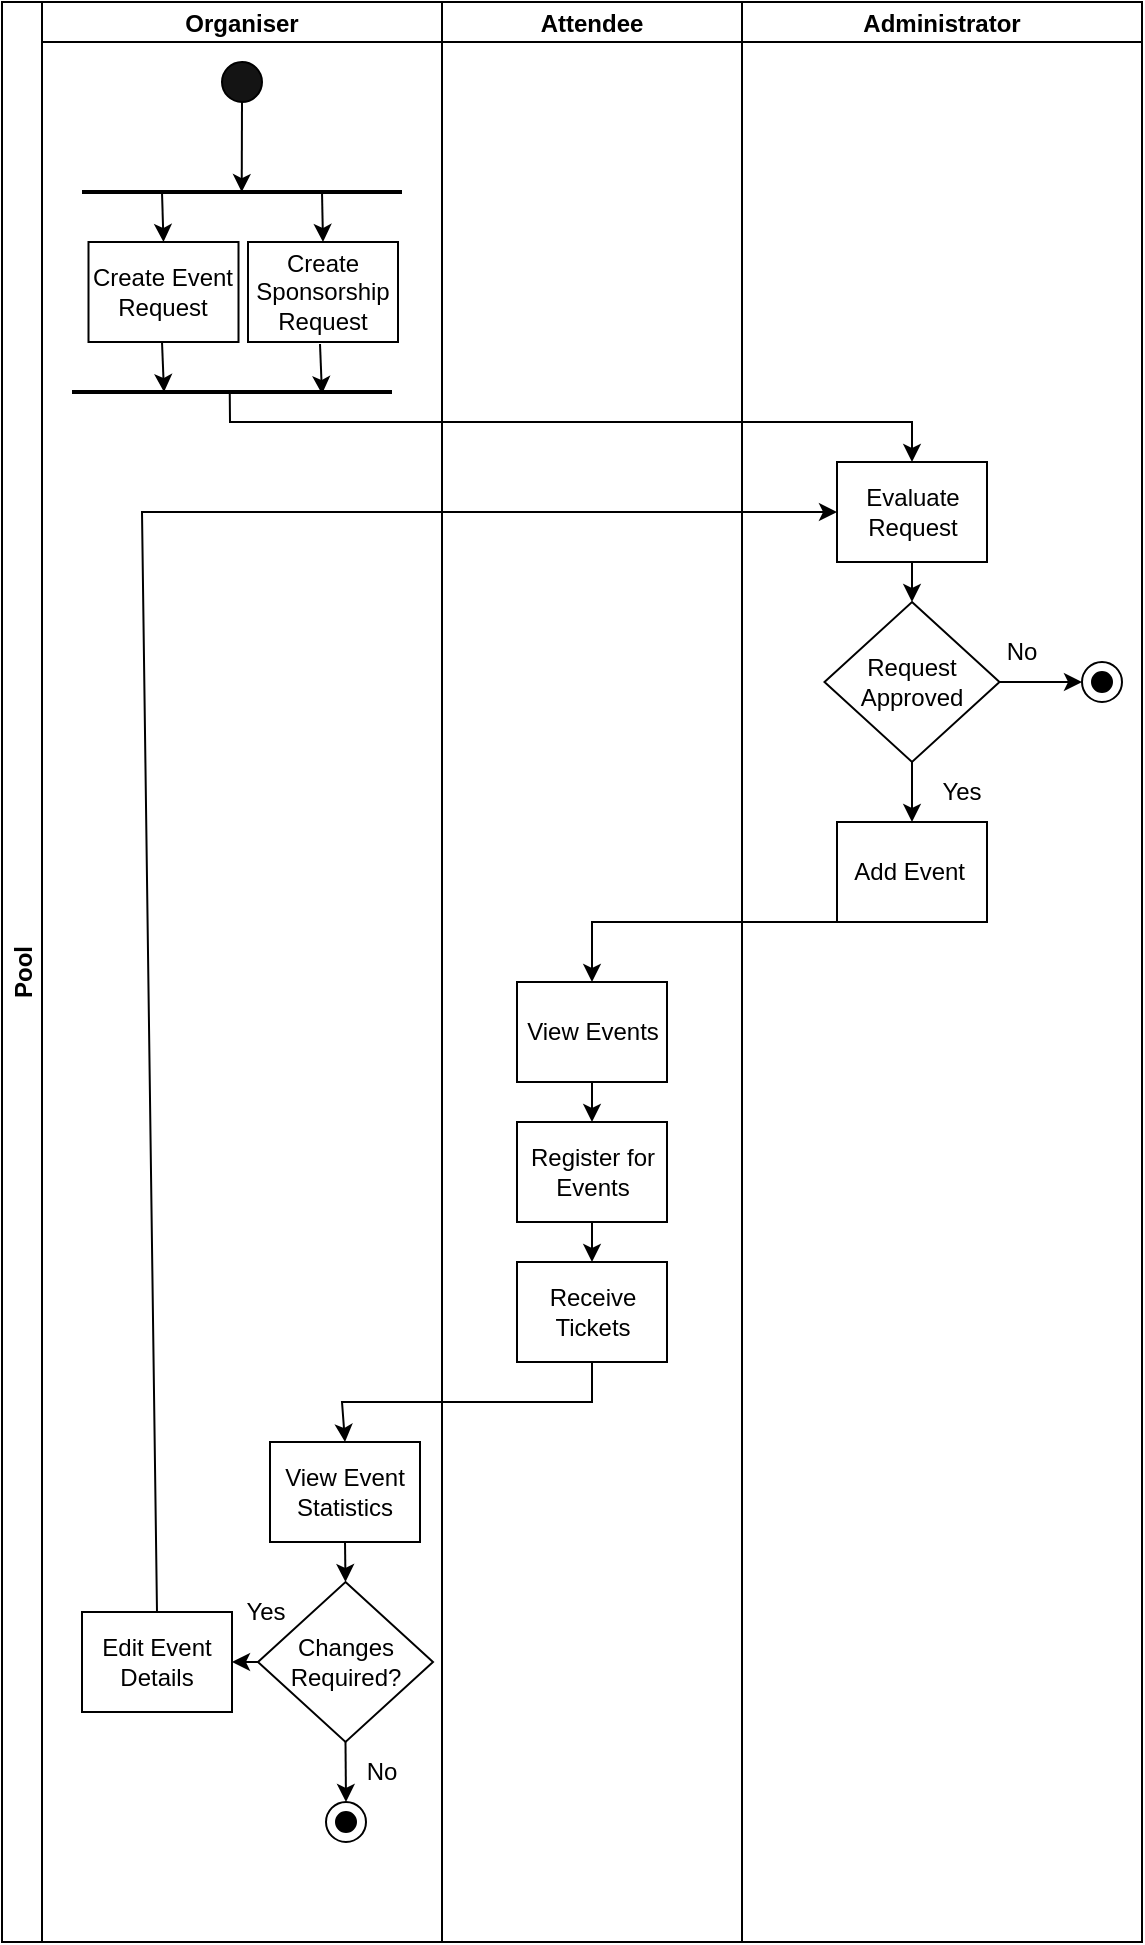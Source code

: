 <mxfile version="24.8.3">
  <diagram id="prtHgNgQTEPvFCAcTncT" name="Page-1">
    <mxGraphModel dx="1208" dy="1208" grid="1" gridSize="10" guides="1" tooltips="1" connect="1" arrows="1" fold="1" page="1" pageScale="1" pageWidth="827" pageHeight="1169" math="0" shadow="0">
      <root>
        <mxCell id="0" />
        <mxCell id="1" parent="0" />
        <mxCell id="6g5Oj7xujyC1Iia1pv8V-36" value="Pool" style="swimlane;childLayout=stackLayout;resizeParent=1;resizeParentMax=0;startSize=20;horizontal=0;horizontalStack=1;" vertex="1" parent="1">
          <mxGeometry x="870" y="190" width="570" height="970" as="geometry" />
        </mxCell>
        <mxCell id="6g5Oj7xujyC1Iia1pv8V-37" value="Organiser" style="swimlane;startSize=20;" vertex="1" parent="6g5Oj7xujyC1Iia1pv8V-36">
          <mxGeometry x="20" width="200" height="970" as="geometry">
            <mxRectangle x="20" width="40" height="480" as="alternateBounds" />
          </mxGeometry>
        </mxCell>
        <mxCell id="6g5Oj7xujyC1Iia1pv8V-40" value="" style="ellipse;whiteSpace=wrap;html=1;fillColor=#141414;" vertex="1" parent="6g5Oj7xujyC1Iia1pv8V-37">
          <mxGeometry x="90" y="30" width="20" height="20" as="geometry" />
        </mxCell>
        <mxCell id="6g5Oj7xujyC1Iia1pv8V-45" value="" style="endArrow=classic;html=1;rounded=0;exitX=0.5;exitY=1;exitDx=0;exitDy=0;entryX=0.499;entryY=0.504;entryDx=0;entryDy=0;entryPerimeter=0;" edge="1" parent="6g5Oj7xujyC1Iia1pv8V-37" source="6g5Oj7xujyC1Iia1pv8V-40">
          <mxGeometry width="50" height="50" relative="1" as="geometry">
            <mxPoint x="-210" y="260" as="sourcePoint" />
            <mxPoint x="99.86" y="95.04" as="targetPoint" />
          </mxGeometry>
        </mxCell>
        <mxCell id="6g5Oj7xujyC1Iia1pv8V-62" value="Create Sponsorship Request" style="rounded=0;whiteSpace=wrap;html=1;fontFamily=Helvetica;fontSize=12;fontColor=#000000;align=center;" vertex="1" parent="6g5Oj7xujyC1Iia1pv8V-37">
          <mxGeometry x="103" y="120" width="75" height="50" as="geometry" />
        </mxCell>
        <mxCell id="6g5Oj7xujyC1Iia1pv8V-46" value="Create Event Request" style="rounded=0;whiteSpace=wrap;html=1;fontFamily=Helvetica;fontSize=12;fontColor=#000000;align=center;" vertex="1" parent="6g5Oj7xujyC1Iia1pv8V-37">
          <mxGeometry x="23.25" y="120" width="75" height="50" as="geometry" />
        </mxCell>
        <mxCell id="6g5Oj7xujyC1Iia1pv8V-63" value="" style="line;strokeWidth=2;html=1;" vertex="1" parent="6g5Oj7xujyC1Iia1pv8V-37">
          <mxGeometry x="20" y="90" width="160" height="10" as="geometry" />
        </mxCell>
        <mxCell id="6g5Oj7xujyC1Iia1pv8V-64" value="" style="line;strokeWidth=2;html=1;" vertex="1" parent="6g5Oj7xujyC1Iia1pv8V-37">
          <mxGeometry x="15" y="190" width="160" height="10" as="geometry" />
        </mxCell>
        <mxCell id="6g5Oj7xujyC1Iia1pv8V-69" value="View Event Statistics" style="rounded=0;whiteSpace=wrap;html=1;fontFamily=Helvetica;fontSize=12;fontColor=#000000;align=center;" vertex="1" parent="6g5Oj7xujyC1Iia1pv8V-37">
          <mxGeometry x="114" y="720" width="75" height="50" as="geometry" />
        </mxCell>
        <mxCell id="6g5Oj7xujyC1Iia1pv8V-72" value="Changes Required?" style="rhombus;whiteSpace=wrap;html=1;" vertex="1" parent="6g5Oj7xujyC1Iia1pv8V-37">
          <mxGeometry x="108" y="790" width="87.5" height="80" as="geometry" />
        </mxCell>
        <mxCell id="6g5Oj7xujyC1Iia1pv8V-73" value="Edit Event Details" style="rounded=0;whiteSpace=wrap;html=1;fontFamily=Helvetica;fontSize=12;fontColor=#000000;align=center;" vertex="1" parent="6g5Oj7xujyC1Iia1pv8V-37">
          <mxGeometry x="20" y="805" width="75" height="50" as="geometry" />
        </mxCell>
        <mxCell id="6g5Oj7xujyC1Iia1pv8V-92" value="" style="endArrow=classic;html=1;rounded=0;exitX=0.25;exitY=0.5;exitDx=0;exitDy=0;exitPerimeter=0;entryX=0.5;entryY=0;entryDx=0;entryDy=0;" edge="1" parent="6g5Oj7xujyC1Iia1pv8V-37" source="6g5Oj7xujyC1Iia1pv8V-63" target="6g5Oj7xujyC1Iia1pv8V-46">
          <mxGeometry width="50" height="50" relative="1" as="geometry">
            <mxPoint x="110" y="250" as="sourcePoint" />
            <mxPoint x="160" y="200" as="targetPoint" />
          </mxGeometry>
        </mxCell>
        <mxCell id="6g5Oj7xujyC1Iia1pv8V-93" value="" style="endArrow=classic;html=1;rounded=0;exitX=0.75;exitY=0.5;exitDx=0;exitDy=0;exitPerimeter=0;entryX=0.5;entryY=0;entryDx=0;entryDy=0;" edge="1" parent="6g5Oj7xujyC1Iia1pv8V-37" source="6g5Oj7xujyC1Iia1pv8V-63" target="6g5Oj7xujyC1Iia1pv8V-62">
          <mxGeometry width="50" height="50" relative="1" as="geometry">
            <mxPoint x="110" y="250" as="sourcePoint" />
            <mxPoint x="160" y="200" as="targetPoint" />
          </mxGeometry>
        </mxCell>
        <mxCell id="6g5Oj7xujyC1Iia1pv8V-101" value="" style="group" vertex="1" connectable="0" parent="6g5Oj7xujyC1Iia1pv8V-37">
          <mxGeometry x="142" y="900" width="20" height="20" as="geometry" />
        </mxCell>
        <mxCell id="6g5Oj7xujyC1Iia1pv8V-102" value="" style="ellipse;whiteSpace=wrap;html=1;aspect=fixed;" vertex="1" parent="6g5Oj7xujyC1Iia1pv8V-101">
          <mxGeometry width="20" height="20" as="geometry" />
        </mxCell>
        <mxCell id="6g5Oj7xujyC1Iia1pv8V-103" value="&lt;span style=&quot;color: rgba(0, 0, 0, 0); font-family: monospace; font-size: 0px; text-align: start; text-wrap-mode: nowrap;&quot;&gt;%3CmxGraphModel%3E%3Croot%3E%3CmxCell%20id%3D%220%22%2F%3E%3CmxCell%20id%3D%221%22%20parent%3D%220%22%2F%3E%3CmxCell%20id%3D%222%22%20value%3D%22%22%20style%3D%22endArrow%3Dclassic%3Bhtml%3D1%3Brounded%3D0%3BexitX%3D0.25%3BexitY%3D0.5%3BexitDx%3D0%3BexitDy%3D0%3BexitPerimeter%3D0%3BentryX%3D0.5%3BentryY%3D0%3BentryDx%3D0%3BentryDy%3D0%3B%22%20edge%3D%221%22%20parent%3D%221%22%3E%3CmxGeometry%20width%3D%2250%22%20height%3D%2250%22%20relative%3D%221%22%20as%3D%22geometry%22%3E%3CmxPoint%20x%3D%22950%22%20y%3D%22360%22%20as%3D%22sourcePoint%22%2F%3E%3CmxPoint%20x%3D%22951%22%20y%3D%22385%22%20as%3D%22targetPoint%22%2F%3E%3C%2FmxGeometry%3E%3C%2FmxCell%3E%3C%2Froot%3E%3C%2FmxGraphModel%3E&lt;/span&gt;&lt;span style=&quot;color: rgba(0, 0, 0, 0); font-family: monospace; font-size: 0px; text-align: start; text-wrap-mode: nowrap;&quot;&gt;%3CmxGraphModel%3E%3Croot%3E%3CmxCell%20id%3D%220%22%2F%3E%3CmxCell%20id%3D%221%22%20parent%3D%220%22%2F%3E%3CmxCell%20id%3D%222%22%20value%3D%22%22%20style%3D%22endArrow%3Dclassic%3Bhtml%3D1%3Brounded%3D0%3BexitX%3D0.25%3BexitY%3D0.5%3BexitDx%3D0%3BexitDy%3D0%3BexitPerimeter%3D0%3BentryX%3D0.5%3BentryY%3D0%3BentryDx%3D0%3BentryDy%3D0%3B%22%20edge%3D%221%22%20parent%3D%221%22%3E%3CmxGeometry%20width%3D%2250%22%20height%3D%2250%22%20relative%3D%221%22%20as%3D%22geometry%22%3E%3CmxPoint%20x%3D%22950%22%20y%3D%22360%22%20as%3D%22sourcePoint%22%2F%3E%3CmxPoint%20x%3D%22951%22%20y%3D%22385%22%20as%3D%22targetPoint%22%2F%3E%3C%2FmxGeometry%3E%3C%2FmxCell%3E%3C%2Froot%3E%3C%2FmxGraphModel%3E&lt;/span&gt;" style="ellipse;whiteSpace=wrap;html=1;aspect=fixed;fillColor=#000000;" vertex="1" parent="6g5Oj7xujyC1Iia1pv8V-101">
          <mxGeometry x="5" y="5" width="10" height="10" as="geometry" />
        </mxCell>
        <mxCell id="6g5Oj7xujyC1Iia1pv8V-105" value="" style="endArrow=classic;html=1;rounded=0;exitX=0.5;exitY=1;exitDx=0;exitDy=0;entryX=0.5;entryY=0;entryDx=0;entryDy=0;" edge="1" parent="6g5Oj7xujyC1Iia1pv8V-37" source="6g5Oj7xujyC1Iia1pv8V-72" target="6g5Oj7xujyC1Iia1pv8V-102">
          <mxGeometry width="50" height="50" relative="1" as="geometry">
            <mxPoint x="200" y="940" as="sourcePoint" />
            <mxPoint x="250" y="890" as="targetPoint" />
          </mxGeometry>
        </mxCell>
        <mxCell id="6g5Oj7xujyC1Iia1pv8V-106" value="" style="endArrow=classic;html=1;rounded=0;exitX=0.5;exitY=1;exitDx=0;exitDy=0;entryX=0.5;entryY=0;entryDx=0;entryDy=0;" edge="1" parent="6g5Oj7xujyC1Iia1pv8V-37" source="6g5Oj7xujyC1Iia1pv8V-69" target="6g5Oj7xujyC1Iia1pv8V-72">
          <mxGeometry width="50" height="50" relative="1" as="geometry">
            <mxPoint x="270" y="740" as="sourcePoint" />
            <mxPoint x="320" y="690" as="targetPoint" />
          </mxGeometry>
        </mxCell>
        <mxCell id="6g5Oj7xujyC1Iia1pv8V-109" value="" style="endArrow=classic;html=1;rounded=0;exitX=0;exitY=0.5;exitDx=0;exitDy=0;entryX=1;entryY=0.5;entryDx=0;entryDy=0;" edge="1" parent="6g5Oj7xujyC1Iia1pv8V-37" source="6g5Oj7xujyC1Iia1pv8V-72" target="6g5Oj7xujyC1Iia1pv8V-73">
          <mxGeometry width="50" height="50" relative="1" as="geometry">
            <mxPoint x="270" y="740" as="sourcePoint" />
            <mxPoint x="320" y="690" as="targetPoint" />
          </mxGeometry>
        </mxCell>
        <mxCell id="6g5Oj7xujyC1Iia1pv8V-110" value="No" style="text;html=1;align=center;verticalAlign=middle;whiteSpace=wrap;rounded=0;" vertex="1" parent="6g5Oj7xujyC1Iia1pv8V-37">
          <mxGeometry x="140" y="870" width="60" height="30" as="geometry" />
        </mxCell>
        <mxCell id="6g5Oj7xujyC1Iia1pv8V-114" value="Yes&lt;span style=&quot;color: rgba(0, 0, 0, 0); font-family: monospace; font-size: 0px; text-align: start; text-wrap-mode: nowrap;&quot;&gt;%3CmxGraphModel%3E%3Croot%3E%3CmxCell%20id%3D%220%22%2F%3E%3CmxCell%20id%3D%221%22%20parent%3D%220%22%2F%3E%3CmxCell%20id%3D%222%22%20value%3D%22No%22%20style%3D%22text%3Bhtml%3D1%3Balign%3Dcenter%3BverticalAlign%3Dmiddle%3BwhiteSpace%3Dwrap%3Brounded%3D0%3B%22%20vertex%3D%221%22%20parent%3D%221%22%3E%3CmxGeometry%20x%3D%22972%22%20y%3D%221030%22%20width%3D%2260%22%20height%3D%2230%22%20as%3D%22geometry%22%2F%3E%3C%2FmxCell%3E%3C%2Froot%3E%3C%2FmxGraphModel%3E&lt;/span&gt;" style="text;html=1;align=center;verticalAlign=middle;whiteSpace=wrap;rounded=0;" vertex="1" parent="6g5Oj7xujyC1Iia1pv8V-37">
          <mxGeometry x="82" y="790" width="60" height="30" as="geometry" />
        </mxCell>
        <mxCell id="6g5Oj7xujyC1Iia1pv8V-38" value="Attendee" style="swimlane;startSize=20;" vertex="1" parent="6g5Oj7xujyC1Iia1pv8V-36">
          <mxGeometry x="220" width="150" height="970" as="geometry" />
        </mxCell>
        <mxCell id="6g5Oj7xujyC1Iia1pv8V-50" value="View Events" style="rounded=0;whiteSpace=wrap;html=1;fontFamily=Helvetica;fontSize=12;fontColor=#000000;align=center;" vertex="1" parent="6g5Oj7xujyC1Iia1pv8V-38">
          <mxGeometry x="37.5" y="490" width="75" height="50" as="geometry" />
        </mxCell>
        <mxCell id="6g5Oj7xujyC1Iia1pv8V-51" value="Register for Events" style="rounded=0;whiteSpace=wrap;html=1;fontFamily=Helvetica;fontSize=12;fontColor=#000000;align=center;" vertex="1" parent="6g5Oj7xujyC1Iia1pv8V-38">
          <mxGeometry x="37.5" y="560" width="75" height="50" as="geometry" />
        </mxCell>
        <mxCell id="6g5Oj7xujyC1Iia1pv8V-52" value="Receive Tickets&lt;span style=&quot;color: rgba(0, 0, 0, 0); font-family: monospace; font-size: 0px; text-align: start; text-wrap-mode: nowrap;&quot;&gt;%3CmxGraphModel%3E%3Croot%3E%3CmxCell%20id%3D%220%22%2F%3E%3CmxCell%20id%3D%221%22%20parent%3D%220%22%2F%3E%3CmxCell%20id%3D%222%22%20value%3D%22Register%20for%20Events%22%20style%3D%22rounded%3D0%3BwhiteSpace%3Dwrap%3Bhtml%3D1%3BfontFamily%3DHelvetica%3BfontSize%3D12%3BfontColor%3D%23000000%3Balign%3Dcenter%3B%22%20vertex%3D%221%22%20parent%3D%221%22%3E%3CmxGeometry%20x%3D%221032.5%22%20y%3D%22610%22%20width%3D%2275%22%20height%3D%2250%22%20as%3D%22geometry%22%2F%3E%3C%2FmxCell%3E%3C%2Froot%3E%3C%2FmxGraphModel%3E&lt;/span&gt;" style="rounded=0;whiteSpace=wrap;html=1;fontFamily=Helvetica;fontSize=12;fontColor=#000000;align=center;" vertex="1" parent="6g5Oj7xujyC1Iia1pv8V-38">
          <mxGeometry x="37.5" y="630" width="75" height="50" as="geometry" />
        </mxCell>
        <mxCell id="6g5Oj7xujyC1Iia1pv8V-87" value="" style="endArrow=classic;html=1;rounded=0;exitX=0.5;exitY=1;exitDx=0;exitDy=0;entryX=0.5;entryY=0;entryDx=0;entryDy=0;" edge="1" parent="6g5Oj7xujyC1Iia1pv8V-38" source="6g5Oj7xujyC1Iia1pv8V-50" target="6g5Oj7xujyC1Iia1pv8V-51">
          <mxGeometry width="50" height="50" relative="1" as="geometry">
            <mxPoint x="-70" y="710" as="sourcePoint" />
            <mxPoint x="-20" y="660" as="targetPoint" />
          </mxGeometry>
        </mxCell>
        <mxCell id="6g5Oj7xujyC1Iia1pv8V-88" value="" style="endArrow=classic;html=1;rounded=0;exitX=0.5;exitY=1;exitDx=0;exitDy=0;entryX=0.5;entryY=0;entryDx=0;entryDy=0;" edge="1" parent="6g5Oj7xujyC1Iia1pv8V-38" source="6g5Oj7xujyC1Iia1pv8V-51" target="6g5Oj7xujyC1Iia1pv8V-52">
          <mxGeometry width="50" height="50" relative="1" as="geometry">
            <mxPoint x="-70" y="710" as="sourcePoint" />
            <mxPoint x="-20" y="660" as="targetPoint" />
          </mxGeometry>
        </mxCell>
        <mxCell id="6g5Oj7xujyC1Iia1pv8V-77" value="" style="endArrow=classic;html=1;rounded=0;exitX=0.493;exitY=0.556;exitDx=0;exitDy=0;exitPerimeter=0;entryX=0.5;entryY=0;entryDx=0;entryDy=0;" edge="1" parent="6g5Oj7xujyC1Iia1pv8V-36" source="6g5Oj7xujyC1Iia1pv8V-64" target="6g5Oj7xujyC1Iia1pv8V-48">
          <mxGeometry width="50" height="50" relative="1" as="geometry">
            <mxPoint x="210" y="280" as="sourcePoint" />
            <mxPoint x="260" y="230" as="targetPoint" />
            <Array as="points">
              <mxPoint x="114" y="210" />
              <mxPoint x="455" y="210" />
            </Array>
          </mxGeometry>
        </mxCell>
        <mxCell id="6g5Oj7xujyC1Iia1pv8V-39" value="Administrator" style="swimlane;startSize=20;" vertex="1" parent="6g5Oj7xujyC1Iia1pv8V-36">
          <mxGeometry x="370" width="200" height="970" as="geometry" />
        </mxCell>
        <mxCell id="6g5Oj7xujyC1Iia1pv8V-48" value="Evaluate Request" style="rounded=0;whiteSpace=wrap;html=1;fontFamily=Helvetica;fontSize=12;fontColor=#000000;align=center;" vertex="1" parent="6g5Oj7xujyC1Iia1pv8V-39">
          <mxGeometry x="47.5" y="230" width="75" height="50" as="geometry" />
        </mxCell>
        <mxCell id="6g5Oj7xujyC1Iia1pv8V-66" value="Add Event&amp;nbsp;" style="rounded=0;whiteSpace=wrap;html=1;fontFamily=Helvetica;fontSize=12;fontColor=#000000;align=center;" vertex="1" parent="6g5Oj7xujyC1Iia1pv8V-39">
          <mxGeometry x="47.5" y="410" width="75" height="50" as="geometry" />
        </mxCell>
        <mxCell id="6g5Oj7xujyC1Iia1pv8V-75" value="Request Approved" style="rhombus;whiteSpace=wrap;html=1;" vertex="1" parent="6g5Oj7xujyC1Iia1pv8V-39">
          <mxGeometry x="41.25" y="300" width="87.5" height="80" as="geometry" />
        </mxCell>
        <mxCell id="6g5Oj7xujyC1Iia1pv8V-78" value="" style="endArrow=classic;html=1;rounded=0;exitX=0.5;exitY=1;exitDx=0;exitDy=0;entryX=0.5;entryY=0;entryDx=0;entryDy=0;" edge="1" parent="6g5Oj7xujyC1Iia1pv8V-39" source="6g5Oj7xujyC1Iia1pv8V-48" target="6g5Oj7xujyC1Iia1pv8V-75">
          <mxGeometry width="50" height="50" relative="1" as="geometry">
            <mxPoint x="-80" y="360" as="sourcePoint" />
            <mxPoint x="-30" y="310" as="targetPoint" />
          </mxGeometry>
        </mxCell>
        <mxCell id="6g5Oj7xujyC1Iia1pv8V-82" value="" style="group" vertex="1" connectable="0" parent="6g5Oj7xujyC1Iia1pv8V-39">
          <mxGeometry x="170" y="330" width="20" height="20" as="geometry" />
        </mxCell>
        <mxCell id="6g5Oj7xujyC1Iia1pv8V-81" value="" style="ellipse;whiteSpace=wrap;html=1;aspect=fixed;" vertex="1" parent="6g5Oj7xujyC1Iia1pv8V-82">
          <mxGeometry width="20" height="20" as="geometry" />
        </mxCell>
        <mxCell id="6g5Oj7xujyC1Iia1pv8V-80" value="&lt;span style=&quot;color: rgba(0, 0, 0, 0); font-family: monospace; font-size: 0px; text-align: start; text-wrap-mode: nowrap;&quot;&gt;%3CmxGraphModel%3E%3Croot%3E%3CmxCell%20id%3D%220%22%2F%3E%3CmxCell%20id%3D%221%22%20parent%3D%220%22%2F%3E%3CmxCell%20id%3D%222%22%20value%3D%22%22%20style%3D%22endArrow%3Dclassic%3Bhtml%3D1%3Brounded%3D0%3BexitX%3D0.25%3BexitY%3D0.5%3BexitDx%3D0%3BexitDy%3D0%3BexitPerimeter%3D0%3BentryX%3D0.5%3BentryY%3D0%3BentryDx%3D0%3BentryDy%3D0%3B%22%20edge%3D%221%22%20parent%3D%221%22%3E%3CmxGeometry%20width%3D%2250%22%20height%3D%2250%22%20relative%3D%221%22%20as%3D%22geometry%22%3E%3CmxPoint%20x%3D%22950%22%20y%3D%22360%22%20as%3D%22sourcePoint%22%2F%3E%3CmxPoint%20x%3D%22951%22%20y%3D%22385%22%20as%3D%22targetPoint%22%2F%3E%3C%2FmxGeometry%3E%3C%2FmxCell%3E%3C%2Froot%3E%3C%2FmxGraphModel%3E&lt;/span&gt;&lt;span style=&quot;color: rgba(0, 0, 0, 0); font-family: monospace; font-size: 0px; text-align: start; text-wrap-mode: nowrap;&quot;&gt;%3CmxGraphModel%3E%3Croot%3E%3CmxCell%20id%3D%220%22%2F%3E%3CmxCell%20id%3D%221%22%20parent%3D%220%22%2F%3E%3CmxCell%20id%3D%222%22%20value%3D%22%22%20style%3D%22endArrow%3Dclassic%3Bhtml%3D1%3Brounded%3D0%3BexitX%3D0.25%3BexitY%3D0.5%3BexitDx%3D0%3BexitDy%3D0%3BexitPerimeter%3D0%3BentryX%3D0.5%3BentryY%3D0%3BentryDx%3D0%3BentryDy%3D0%3B%22%20edge%3D%221%22%20parent%3D%221%22%3E%3CmxGeometry%20width%3D%2250%22%20height%3D%2250%22%20relative%3D%221%22%20as%3D%22geometry%22%3E%3CmxPoint%20x%3D%22950%22%20y%3D%22360%22%20as%3D%22sourcePoint%22%2F%3E%3CmxPoint%20x%3D%22951%22%20y%3D%22385%22%20as%3D%22targetPoint%22%2F%3E%3C%2FmxGeometry%3E%3C%2FmxCell%3E%3C%2Froot%3E%3C%2FmxGraphModel%3E&lt;/span&gt;" style="ellipse;whiteSpace=wrap;html=1;aspect=fixed;fillColor=#000000;" vertex="1" parent="6g5Oj7xujyC1Iia1pv8V-82">
          <mxGeometry x="5" y="5" width="10" height="10" as="geometry" />
        </mxCell>
        <mxCell id="6g5Oj7xujyC1Iia1pv8V-84" value="" style="endArrow=classic;html=1;rounded=0;exitX=1;exitY=0.5;exitDx=0;exitDy=0;entryX=0;entryY=0.5;entryDx=0;entryDy=0;" edge="1" parent="6g5Oj7xujyC1Iia1pv8V-39" source="6g5Oj7xujyC1Iia1pv8V-75" target="6g5Oj7xujyC1Iia1pv8V-81">
          <mxGeometry width="50" height="50" relative="1" as="geometry">
            <mxPoint x="-220" y="330" as="sourcePoint" />
            <mxPoint x="-170" y="280" as="targetPoint" />
          </mxGeometry>
        </mxCell>
        <mxCell id="6g5Oj7xujyC1Iia1pv8V-85" value="" style="endArrow=classic;html=1;rounded=0;exitX=0.5;exitY=1;exitDx=0;exitDy=0;entryX=0.5;entryY=0;entryDx=0;entryDy=0;" edge="1" parent="6g5Oj7xujyC1Iia1pv8V-39" source="6g5Oj7xujyC1Iia1pv8V-75" target="6g5Oj7xujyC1Iia1pv8V-66">
          <mxGeometry width="50" height="50" relative="1" as="geometry">
            <mxPoint x="139" y="350" as="sourcePoint" />
            <mxPoint x="180" y="350" as="targetPoint" />
          </mxGeometry>
        </mxCell>
        <mxCell id="6g5Oj7xujyC1Iia1pv8V-111" value="No" style="text;html=1;align=center;verticalAlign=middle;whiteSpace=wrap;rounded=0;" vertex="1" parent="6g5Oj7xujyC1Iia1pv8V-39">
          <mxGeometry x="110" y="310" width="60" height="30" as="geometry" />
        </mxCell>
        <mxCell id="6g5Oj7xujyC1Iia1pv8V-112" value="Yes&lt;span style=&quot;color: rgba(0, 0, 0, 0); font-family: monospace; font-size: 0px; text-align: start; text-wrap-mode: nowrap;&quot;&gt;%3CmxGraphModel%3E%3Croot%3E%3CmxCell%20id%3D%220%22%2F%3E%3CmxCell%20id%3D%221%22%20parent%3D%220%22%2F%3E%3CmxCell%20id%3D%222%22%20value%3D%22No%22%20style%3D%22text%3Bhtml%3D1%3Balign%3Dcenter%3BverticalAlign%3Dmiddle%3BwhiteSpace%3Dwrap%3Brounded%3D0%3B%22%20vertex%3D%221%22%20parent%3D%221%22%3E%3CmxGeometry%20x%3D%22972%22%20y%3D%221030%22%20width%3D%2260%22%20height%3D%2230%22%20as%3D%22geometry%22%2F%3E%3C%2FmxCell%3E%3C%2Froot%3E%3C%2FmxGraphModel%3E&lt;/span&gt;" style="text;html=1;align=center;verticalAlign=middle;whiteSpace=wrap;rounded=0;" vertex="1" parent="6g5Oj7xujyC1Iia1pv8V-39">
          <mxGeometry x="80" y="380" width="60" height="30" as="geometry" />
        </mxCell>
        <mxCell id="6g5Oj7xujyC1Iia1pv8V-86" value="" style="endArrow=classic;html=1;rounded=0;exitX=0.5;exitY=1;exitDx=0;exitDy=0;entryX=0.5;entryY=0;entryDx=0;entryDy=0;" edge="1" parent="6g5Oj7xujyC1Iia1pv8V-36" source="6g5Oj7xujyC1Iia1pv8V-66" target="6g5Oj7xujyC1Iia1pv8V-50">
          <mxGeometry width="50" height="50" relative="1" as="geometry">
            <mxPoint x="150" y="710" as="sourcePoint" />
            <mxPoint x="200" y="660" as="targetPoint" />
            <Array as="points">
              <mxPoint x="295" y="460" />
            </Array>
          </mxGeometry>
        </mxCell>
        <mxCell id="6g5Oj7xujyC1Iia1pv8V-97" value="" style="endArrow=classic;html=1;rounded=0;exitX=0.5;exitY=1;exitDx=0;exitDy=0;entryX=0.5;entryY=0;entryDx=0;entryDy=0;" edge="1" parent="6g5Oj7xujyC1Iia1pv8V-36" source="6g5Oj7xujyC1Iia1pv8V-52" target="6g5Oj7xujyC1Iia1pv8V-69">
          <mxGeometry width="50" height="50" relative="1" as="geometry">
            <mxPoint x="170" y="640" as="sourcePoint" />
            <mxPoint x="220" y="590" as="targetPoint" />
            <Array as="points">
              <mxPoint x="295" y="700" />
              <mxPoint x="170" y="700" />
            </Array>
          </mxGeometry>
        </mxCell>
        <mxCell id="6g5Oj7xujyC1Iia1pv8V-98" value="" style="endArrow=classic;html=1;rounded=0;exitX=0.5;exitY=0;exitDx=0;exitDy=0;entryX=0;entryY=0.5;entryDx=0;entryDy=0;" edge="1" parent="6g5Oj7xujyC1Iia1pv8V-36" source="6g5Oj7xujyC1Iia1pv8V-73" target="6g5Oj7xujyC1Iia1pv8V-48">
          <mxGeometry width="50" height="50" relative="1" as="geometry">
            <mxPoint x="210" y="640" as="sourcePoint" />
            <mxPoint x="260" y="590" as="targetPoint" />
            <Array as="points">
              <mxPoint x="70" y="255" />
            </Array>
          </mxGeometry>
        </mxCell>
        <mxCell id="6g5Oj7xujyC1Iia1pv8V-95" value="" style="endArrow=classic;html=1;rounded=0;exitX=0.25;exitY=0.5;exitDx=0;exitDy=0;exitPerimeter=0;entryX=0.5;entryY=0;entryDx=0;entryDy=0;" edge="1" parent="1">
          <mxGeometry width="50" height="50" relative="1" as="geometry">
            <mxPoint x="950" y="360" as="sourcePoint" />
            <mxPoint x="951" y="385" as="targetPoint" />
          </mxGeometry>
        </mxCell>
        <mxCell id="6g5Oj7xujyC1Iia1pv8V-96" value="" style="endArrow=classic;html=1;rounded=0;exitX=0.25;exitY=0.5;exitDx=0;exitDy=0;exitPerimeter=0;entryX=0.5;entryY=0;entryDx=0;entryDy=0;" edge="1" parent="1">
          <mxGeometry width="50" height="50" relative="1" as="geometry">
            <mxPoint x="1029" y="361" as="sourcePoint" />
            <mxPoint x="1030" y="386" as="targetPoint" />
          </mxGeometry>
        </mxCell>
      </root>
    </mxGraphModel>
  </diagram>
</mxfile>
